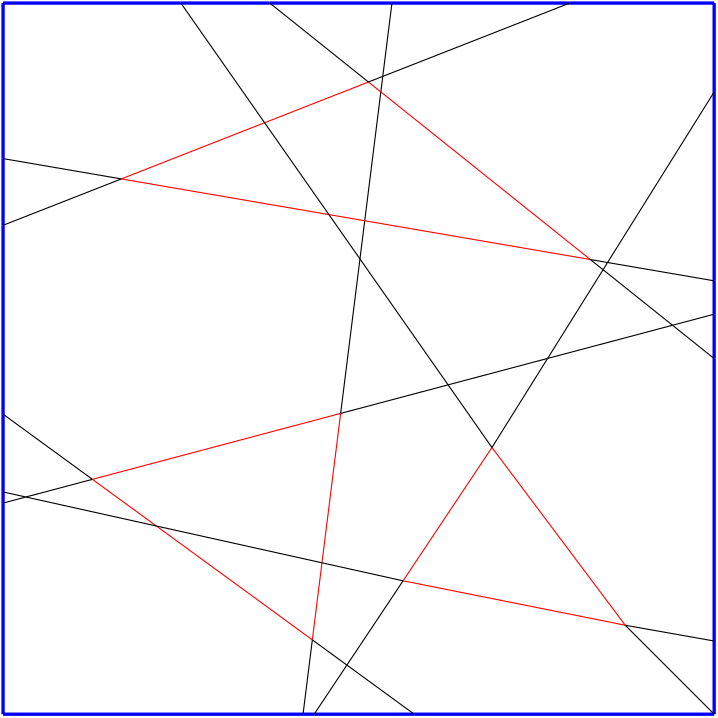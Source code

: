 <?xml version="1.0" encoding="UTF-8"?>
<ipe version="70005" creator="HGeometry"><ipestyle name="basic">
<color name="red" value="1 0 0"/>
<color name="green" value="0 1 0"/>
<color name="blue" value="0 0 1"/>
<color name="yellow" value="1 1 0"/>
<color name="orange" value="1 0.647 0"/>
<color name="gold" value="1 0.843 0"/>
<color name="purple" value="0.627 0.125 0.941"/>
<color name="gray" value="0.745 0.745 0.745"/>
<color name="brown" value="0.647 0.165 0.165"/>
<color name="navy" value="0 0 0.502"/>
<color name="pink" value="1 0.753 0.796"/>
<color name="seagreen" value="0.18 0.545 0.341"/>
<color name="turquoise" value="0.251 0.878 0.816"/>
<color name="violet" value="0.933 0.51 0.933"/>
<color name="darkblue" value="0 0 0.545"/>
<color name="darkcyan" value="0 0.545 0.545"/>
<color name="darkgray" value="0.663 0.663 0.663"/>
<color name="darkgreen" value="0 0.392 0"/>
<color name="darkmagenta" value="0.545 0 0.545"/>
<color name="darkorange" value="1 0.549 0"/>
<color name="darkred" value="0.545 0 0"/>
<color name="lightblue" value="0.678 0.847 0.902"/>
<color name="lightcyan" value="0.878 1 1"/>
<color name="lightgray" value="0.827 0.827 0.827"/>
<color name="lightgreen" value="0.565 0.933 0.565"/>
<color name="lightyellow" value="1 1 0.878"/>
<dashstyle name="dashed" value="[4] 0"/>
<dashstyle name="dotted" value="[1 3] 0"/>
<dashstyle name="dash dotted" value="[4 2 1 2] 0"/>
<dashstyle name="dash dot dotted" value="[4 2 1 2 1 2] 0"/>
<pen name="heavier" value="0.8"/>
<pen name="fat" value="1.2"/>
<pen name="ultrafat" value="2"/>
<textsize name="large" value="\large"/>
<textsize name="Large" value="\Large"/>
<textsize name="LARGE" value="\LARGE"/>
<textsize name="huge" value="\huge"/>
<textsize name="Huge" value="\Huge"/>
<textsize name="small" value="\small"/>
<textsize name="footnote" value="\footnotesize"/>
<textsize name="tiny" value="\tiny"/>
<symbolsize name="small" value="2"/>
<symbolsize name="tiny" value="1.1"/>
<symbolsize name="large" value="5"/>
<arrowsize name="small" value="5"/>
<arrowsize name="tiny" value="3"/>
<arrowsize name="large" value="10"/>
<gridsize name="4 pts" value="4"/>
<gridsize name="8 pts (~3 mm)" value="8"/>
<gridsize name="16 pts (~6 mm)" value="16"/>
<gridsize name="32 pts (~12 mm)" value="32"/>
<gridsize name="10 pts (~3.5 mm)" value="10"/>
<gridsize name="20 pts (~7 mm)" value="20"/>
<gridsize name="14 pts (~5 mm)" value="14"/>
<gridsize name="28 pts (~10 mm)" value="28"/>
<gridsize name="56 pts (~20 mm)" value="56"/>
<anglesize name="90 deg" value="90"/>
<anglesize name="60 deg" value="60"/>
<anglesize name="45 deg" value="45"/>
<anglesize name="30 deg" value="30"/>
<anglesize name="22.5 deg" value="22.5"/>
<symbol name="mark/circle(sx)" transformations="translations">
<path fill="sym-stroke">
0.6 0 0 0.6 0 0 e 0.4 0 0 0.4 0 0 e
</path></symbol>
<symbol name="mark/disk(sx)" transformations="translations">
<path fill="sym-stroke">
0.6 0 0 0.6 0 0 e
</path></symbol>
<symbol name="mark/fdisk(sfx)" transformations="translations">
<group><path fill="sym-fill">
0.5 0 0 0.5 0 0 e
</path><path fill="sym-stroke" fillrule="eofill">
0.6 0 0 0.6 0 0 e 0.4 0 0 0.4 0 0 e
</path></group></symbol>
<symbol name="mark/box(sx)" transformations="translations">
<path fill="sym-stroke" fillrule="eofill">
-0.6 -0.6 m 0.6 -0.6 l 0.6 0.6 l -0.6 0.6 l h
-0.4 -0.4 m 0.4 -0.4 l 0.4 0.4 l -0.4 0.4 l h</path></symbol>
<symbol name="mark/square(sx)" transformations="translations">
<path fill="sym-stroke">
-0.6 -0.6 m 0.6 -0.6 l 0.6 0.6 l -0.6 0.6 l h</path></symbol>
<symbol name="mark/fsquare(sfx)" transformations="translations">
<group><path fill="sym-fill">
-0.5 -0.5 m 0.5 -0.5 l 0.5 0.5 l -0.5 0.5 l h</path>
<path fill="sym-stroke" fillrule="eofill">
-0.6 -0.6 m 0.6 -0.6 l 0.6 0.6 l -0.6 0.6 l h
-0.4 -0.4 m 0.4 -0.4 l 0.4 0.4 l -0.4 0.4 l h</path></group></symbol>
<symbol name="mark/cross(sx)" transformations="translations">
<group><path fill="sym-stroke">
-0.43 -0.57 m 0.57 0.43 l 0.43 0.57 l -0.57 -0.43 l h</path>
<path fill="sym-stroke">
-0.43 0.57 m 0.57 -0.43 l 0.43 -0.57 l -0.57 0.43 l h</path>
</group></symbol>
<symbol name="arrow/arc(spx)">
<path pen="sym-pen" stroke="sym-stroke" fill="sym-stroke">
0 0 m -1.0 0.333 l -1.0 -0.333 l h</path></symbol>
<symbol name="arrow/farc(spx)">
<path pen="sym-pen" stroke="sym-stroke" fill="white">
0 0 m -1.0 0.333 l -1.0 -0.333 l h</path></symbol>
<symbol name="arrow/ptarc(spx)">
<path pen="sym-pen" stroke="sym-stroke" fill="sym-stroke">
0 0 m -1.0 0.333 l -0.8 0 l -1.0 -0.333 l h</path></symbol>
<symbol name="arrow/fptarc(spx)">
<path pen="sym-pen" stroke="sym-stroke" fill="white">
0 0 m -1.0 0.333 l -0.8 0 l -1.0 -0.333 l h</path></symbol>
<symbol name="arrow/fnormal(spx)">
<path pen="sym-pen" stroke="sym-stroke" fill="white">
0 0 m -1.0 0.333 l -1.0 -0.333 l h</path></symbol>
<symbol name="arrow/pointed(spx)">
<path pen="sym-pen" stroke="sym-stroke" fill="sym-stroke">
0 0 m -1.0 0.333 l -0.8 0 l -1.0 -0.333 l h</path></symbol>
<symbol name="arrow/fpointed(spx)">
<path pen="sym-pen" stroke="sym-stroke" fill="white">
0 0 m -1.0 0.333 l -0.8 0 l -1.0 -0.333 l h</path></symbol>
<symbol name="arrow/linear(spx)">
<path pen="sym-pen" stroke="sym-stroke">
-1.0 0.333 m 0 0 l -1.0 -0.333 l</path></symbol>
<symbol name="arrow/fdouble(spx)">
<path pen="sym-pen" stroke="sym-stroke" fill="white">
0 0 m -1.0 0.333 l -1.0 -0.333 l h
-1 0 m -2.0 0.333 l -2.0 -0.333 l h
</path></symbol>
<symbol name="arrow/double(spx)">
<path pen="sym-pen" stroke="sym-stroke" fill="sym-stroke">
0 0 m -1.0 0.333 l -1.0 -0.333 l h
-1 0 m -2.0 0.333 l -2.0 -0.333 l h
</path></symbol>
<tiling name="falling" angle="-60" width="1" step="4"/>
<tiling name="rising" angle="30" width="1" step="4"/>
<textstyle name="center" begin="\begin{center}" end="\end{center}"/>
<textstyle name="itemize" begin="\begin{itemize}" end="\end{itemize}"/>
<textstyle name="item" begin="\begin{itemize}\item{}" end="\end{itemize}"/>
</ipestyle><page><layer name="alpha"/><view layers="alpha" active="alpha"/><path layer="alpha" stroke="blue" pen="fat">-128.000000000000 128.000000000000 m
-128.000000000000 109.330729166666 -128.000000000000 90.661458333333 -128.000000000000 72.000000000000 c
</path><path layer="alpha" stroke="blue" pen="fat">-128.000000000000 72.000000000000 m
-128.000000000000 63.992187500000 -128.000000000000 55.992187500000 -128.000000000000 48.000000000000 c
</path><path layer="alpha" stroke="blue" pen="fat">-128.000000000000 48.000000000000 m
-128.000000000000 25.325520833333 -128.000000000000 2.658854166666 -128.000000000000 -20.000000000000 c
</path><path layer="alpha" stroke="blue" pen="fat">-128.000000000000 -20.000000000000 m
-128.000000000000 -29.341145833334 -128.000000000000 -38.674479166667 -128.000000000000 -48.000000000000 c
</path><path layer="alpha" stroke="blue" pen="fat">-128.000000000000 -48.000000000000 m
-128.000000000000 -49.341145833334 -128.000000000000 -50.674479166667 -128.000000000000 -52.000000000000 c
</path><path layer="alpha" stroke="blue" pen="fat">-128.000000000000 -52.000000000000 m
-128.000000000000 -77.338541666667 -128.000000000000 -102.669270833334 -128.000000000000 -128.000000000000 c
</path><path layer="alpha" stroke="blue" pen="fat">-128.000000000000 -128.000000000000 m
-91.997395833334 -128.000000000000 -55.994791666667 -128.000000000000 -20.000000000000 -128.000000000000 c
</path><path layer="alpha" stroke="blue" pen="fat">-20.000000000000 -128.000000000000 m
-18.658854166667 -128.000000000000 -17.325520833334 -128.000000000000 -16.000000000000 -128.000000000000 c
</path><path layer="alpha" stroke="blue" pen="fat">-16.000000000000 -128.000000000000 m
-3.992187500000 -128.000000000000 8.007812500000 -128.000000000000 20.000000000000 -128.000000000000 c
</path><path layer="alpha" stroke="blue" pen="fat">20.000000000000 -128.000000000000 m
56.005208333333 -128.000000000000 92.002604166666 -128.000000000000 128.000000000000 -128.000000000000 c
</path><path layer="alpha" stroke="blue" pen="fat">128.000000000000 -128.000000000000 m
128.000000000000 -119.221354166667 128.000000000000 -110.442708333334 128.000000000000 -101.671000000000 c
</path><path layer="alpha" stroke="blue" pen="fat">128.000000000000 -101.671000000000 m
128.000000000000 -67.773437500000 128.000000000000 -33.882812500000 128.000000000000 0.000000000000 c
</path><path layer="alpha" stroke="blue" pen="fat">128.000000000000 0.000000000000 m
128.000000000000 5.341145833333 128.000000000000 10.674479166666 128.000000000000 16.000000000000 c
</path><path layer="alpha" stroke="blue" pen="fat">128.000000000000 16.000000000000 m
128.000000000000 20.007812500000 128.000000000000 24.007812500000 128.000000000000 28.000000000000 c
</path><path layer="alpha" stroke="blue" pen="fat">128.000000000000 28.000000000000 m
128.000000000000 50.674479166666 128.000000000000 73.341145833333 128.000000000000 96.000000000000 c
</path><path layer="alpha" stroke="blue" pen="fat">128.000000000000 96.000000000000 m
128.000000000000 106.671875000000 128.000000000000 117.335937500000 128.000000000000 128.000000000000 c
</path><path layer="alpha" stroke="blue" pen="fat">128.000000000000 128.000000000000 m
110.664062500000 128.000000000000 93.328125000000 128.000000000000 76.000000000000 128.000000000000 c
</path><path layer="alpha" stroke="blue" pen="fat">76.000000000000 128.000000000000 m
54.658854166666 128.000000000000 33.325520833333 128.000000000000 12.000000000000 128.000000000000 c
</path><path layer="alpha" stroke="blue" pen="fat">12.000000000000 128.000000000000 m
-2.674479166667 128.000000000000 -17.341145833334 128.000000000000 -32.000000000000 128.000000000000 c
</path><path layer="alpha" stroke="blue" pen="fat">-32.000000000000 128.000000000000 m
-42.674479166667 128.000000000000 -53.341145833334 128.000000000000 -64.000000000000 128.000000000000 c
</path><path layer="alpha" stroke="blue" pen="fat">-64.000000000000 128.000000000000 m
-85.338541666667 128.000000000000 -106.669270833334 128.000000000000 -128.000000000000 128.000000000000 c
</path><path stroke="red">-95.850700000000 -43.460300000000 m
-88.176486800131 -49.060420119223 -80.502273600261 -54.660540238445 -72.828335304261 -60.260407940102 c
</path><path stroke="red">-72.828335304261 -60.260407940102 m
-54.104140266928 -73.924106905111 -35.380220133464 -87.587553452556 -16.656300000000 -101.251000000000 c
</path><path stroke="red">-16.656300000000 -101.251000000000 m
-15.500740400188 -92.006455171713 -14.345180800375 -82.761910343425 -13.189070832348 -73.513435985947 c
</path><path stroke="red">-13.189070832348 -73.513435985947 m
-10.947964133708 -55.583977010092 -8.706307066854 -37.650588505046 -6.464650000000 -19.717200000000 c
</path><path stroke="red">-6.464650000000 -19.717200000000 m
-36.260000000000 -27.631566666667 -66.055350000000 -35.545933333334 -95.850700000000 -43.460300000000 c
</path><path stroke="black">-6.464650000000 -19.717200000000 m
-4.147928471884 -1.183427775066 -1.831206943767 17.350344449869 0.484780413341 35.879036763763 c
</path><path stroke="black">0.484780413341 35.879036763763 m
1.058026925659 40.464215405273 1.630539266967 45.044314135742 2.203009871006 49.621457199668 c
</path><path stroke="black">2.203009871006 49.621457199668 m
4.135468592325 65.083748738606 6.067885576375 80.543084611002 8.000077283954 95.999699615478 c
</path><path stroke="black">8.000077283954 95.999699615478 m
8.233965733846 97.871725870768 8.467628907267 99.741031258138 8.700999480991 101.608401924705 c
</path><path stroke="black">8.700999480991 101.608401924705 m
9.800861387125 110.406891097005 10.900430693562 119.203445548502 12.000000000000 128.000000000000 c
</path><path stroke="black">-6.464650000000 -19.717200000000 m
6.428658419799 -16.292412329102 19.321966839599 -12.867624658204 32.210889693737 -9.444260623932 c
</path><path stroke="black">32.210889693737 -9.444260623932 m
44.159299142456 -6.270203214519 56.103323025512 -3.097569441732 68.046762930583 0.074817555999 c
</path><path stroke="black">68.046762930583 0.074817555999 m
83.027987033081 4.054299910481 98.008627157592 8.033535489908 112.985467970180 12.011808326148 c
</path><path stroke="black">112.985467970180 12.011808326148 m
117.992844854736 13.341847379557 122.996422427368 14.670923689778 128.000000000000 16.000000000000 c
</path><path stroke="black">-16.656300000000 -101.251000000000 m
-12.511286258952 -104.275718058269 -8.366272517904 -107.300436116537 -4.218361920929 -110.327293769837 c
</path><path stroke="black">-4.218361920929 -110.327293769837 m
3.852494148763 -116.216769449870 11.926247074381 -122.108384724935 20.000000000000 -128.000000000000 c
</path><path stroke="black">-16.656300000000 -101.251000000000 m
-17.770866666667 -110.167333333334 -18.885433333334 -119.083666666667 -20.000000000000 -128.000000000000 c
</path><path stroke="black">-95.850700000000 -43.460300000000 m
-103.833082348633 -45.580630786133 -111.815464697266 -47.700961572266 -119.800510883141 -49.822092584801 c
</path><path stroke="black">-119.800510883141 -49.822092584801 m
-122.531898030599 -50.547528238933 -125.265949015300 -51.273764119467 -128.000000000000 -52.000000000000 c
</path><path stroke="black">-95.850700000000 -43.460300000000 m
-106.567133333334 -35.640200000000 -117.283566666667 -27.820100000000 -128.000000000000 -20.000000000000 c
</path><path stroke="red">3.526320000000 99.578900000000 m
5.016903574625 98.386434334309 6.507487149251 97.193968668619 8.000077283954 95.999699615478 c
</path><path stroke="red">8.000077283954 95.999699615478 m
33.139680482584 75.888235335286 58.281290241292 55.774967667643 83.422900000000 35.661700000000 c
</path><path stroke="red">83.422900000000 35.661700000000 m
56.351209896850 40.314647988891 29.279519793701 44.967595977783 2.203009871006 49.621457199668 c
</path><path stroke="red">2.203009871006 49.621457199668 m
-2.090245608521 50.359275857543 -6.388320907593 51.098007748413 -10.685442617512 51.836469151782 c
</path><path stroke="red">-10.685442617512 51.836469151782 m
-35.607330804444 56.120026426188 -60.528265402222 60.403313213094 -85.449200000000 64.686600000000 c
</path><path stroke="red">-85.449200000000 64.686600000000 m
-68.246759274089 71.432643434651 -51.044318548178 78.178686869303 -33.846271327210 84.923108865547 c
</path><path stroke="red">-33.846271327210 84.923108865547 m
-21.385811881511 89.809453535970 -8.929745940756 94.694176767985 3.526320000000 99.578900000000 c
</path><path stroke="black">-32.000000000000 128.000000000000 m
-20.157893333334 118.526300000000 -8.315786666667 109.052600000000 3.526320000000 99.578900000000 c
</path><path stroke="black">3.526320000000 99.578900000000 m
5.251462529296 100.255427648925 6.976605058593 100.931955297851 8.700999480991 101.608401924705 c
</path><path stroke="black">8.700999480991 101.608401924705 m
31.134498391927 110.405655297851 53.567249195963 119.202827648925 76.000000000000 128.000000000000 c
</path><path stroke="black">83.422900000000 35.661700000000 m
85.488871553548 35.306610632324 87.554843107096 34.951521264648 89.622652409553 34.596150902748 c
</path><path stroke="black">89.622652409553 34.596150902748 m
102.413876440429 32.397621264648 115.206938220214 30.198810632324 128.000000000000 28.000000000000 c
</path><path stroke="black">83.422900000000 35.661700000000 m
84.948345194498 34.441343159993 86.473790388997 33.220986319986 88.000195499992 32.000218784141 c
</path><path stroke="black">88.000195499992 32.000218784141 m
96.328420284016 25.337277982584 104.657604984537 18.673926485188 112.985467970180 12.011808326148 c
</path><path stroke="black">112.985467970180 12.011808326148 m
117.991193123372 8.007049991861 122.995596561686 4.003524995930 128.000000000000 0.000000000000 c
</path><path stroke="black">-85.449200000000 64.686600000000 m
-99.632800000000 59.124400000000 -113.816400000000 53.562200000000 -128.000000000000 48.000000000000 c
</path><path stroke="black">-85.449200000000 64.686600000000 m
-99.632800000000 67.124400000000 -113.816400000000 69.562200000000 -128.000000000000 72.000000000000 c
</path><path stroke="red">48.000000000000 -32.000000000000 m
64.000000000000 -53.333333333334 80.000000000000 -74.666666666667 96.000000000000 -96.000000000000 c
</path><path stroke="red">96.000000000000 -96.000000000000 m
69.333333333333 -90.666666666667 42.666666666666 -85.333333333334 16.000000000000 -80.000000000000 c
</path><path stroke="red">16.000000000000 -80.000000000000 m
26.666666666666 -64.000000000000 37.333333333333 -48.000000000000 48.000000000000 -32.000000000000 c
</path><path stroke="black">48.000000000000 -32.000000000000 m
42.737467447916 -24.482096354167 37.474934895833 -16.964192708334 32.210889693737 -9.444260623932 c
</path><path stroke="black">32.210889693737 -9.444260623932 m
21.637207031250 5.661132812500 11.062011718750 20.768554687500 0.484780413341 35.879036763763 c
</path><path stroke="black">0.484780413341 35.879036763763 m
-3.236490885417 41.194986979166 -6.959798177084 46.513997395833 -10.685442617512 51.836469151782 c
</path><path stroke="black">-10.685442617512 51.836469151782 m
-18.403157552084 62.861653645833 -26.123209635417 73.890299479166 -33.846271327210 84.923108865547 c
</path><path stroke="black">-33.846271327210 84.923108865547 m
-43.895507812500 99.279296875000 -53.947753906250 113.639648437500 -64.000000000000 128.000000000000 c
</path><path stroke="black">48.000000000000 -32.000000000000 m
54.681315104166 -21.309895833334 61.362630208333 -10.619791666667 68.046762930583 0.074817555999 c
</path><path stroke="black">68.046762930583 0.074817555999 m
74.697591145833 10.716145833333 81.351236979166 21.361979166666 88.000195499992 32.000218784141 c
</path><path stroke="black">88.000195499992 32.000218784141 m
88.545247395833 32.872395833333 89.085611979166 33.736979166666 89.622652409553 34.596150902748 c
</path><path stroke="black">89.622652409553 34.596150902748 m
102.417317708333 55.067708333333 115.208658854166 75.533854166666 128.000000000000 96.000000000000 c
</path><path stroke="black">96.000000000000 -96.000000000000 m
106.666666666666 -106.666666666667 117.333333333333 -117.333333333334 128.000000000000 -128.000000000000 c
</path><path stroke="black">16.000000000000 -80.000000000000 m
9.261718750000 -90.107421875000 2.523437500000 -100.214843750000 -4.218361920929 -110.327293769837 c
</path><path stroke="black">-4.218361920929 -110.327293769837 m
-8.143229166667 -116.214843750000 -12.071614583334 -122.107421875000 -16.000000000000 -128.000000000000 c
</path><path stroke="black">16.000000000000 -80.000000000000 m
6.270507812500 -77.837890625000 -3.458984375000 -75.675781250000 -13.189070832348 -73.513435985947 c
</path><path stroke="black">-13.189070832348 -73.513435985947 m
-33.069335937500 -69.095703125000 -52.950195312500 -64.677734375000 -72.828335304261 -60.260407940102 c
</path><path stroke="black">-72.828335304261 -60.260407940102 m
-88.487304687500 -56.780598958334 -104.143554687500 -53.301432291667 -119.800510883141 -49.822092584801 c
</path><path stroke="black">-119.800510883141 -49.822092584801 m
-122.533203125000 -49.214843750000 -125.266601562500 -48.607421875000 -128.000000000000 -48.000000000000 c
</path><path stroke="black">96.000000000000 -96.000000000000 m
106.666666666666 -97.890333333334 117.333333333333 -99.780666666667 128.000000000000 -101.671000000000 c
</path></page></ipe>